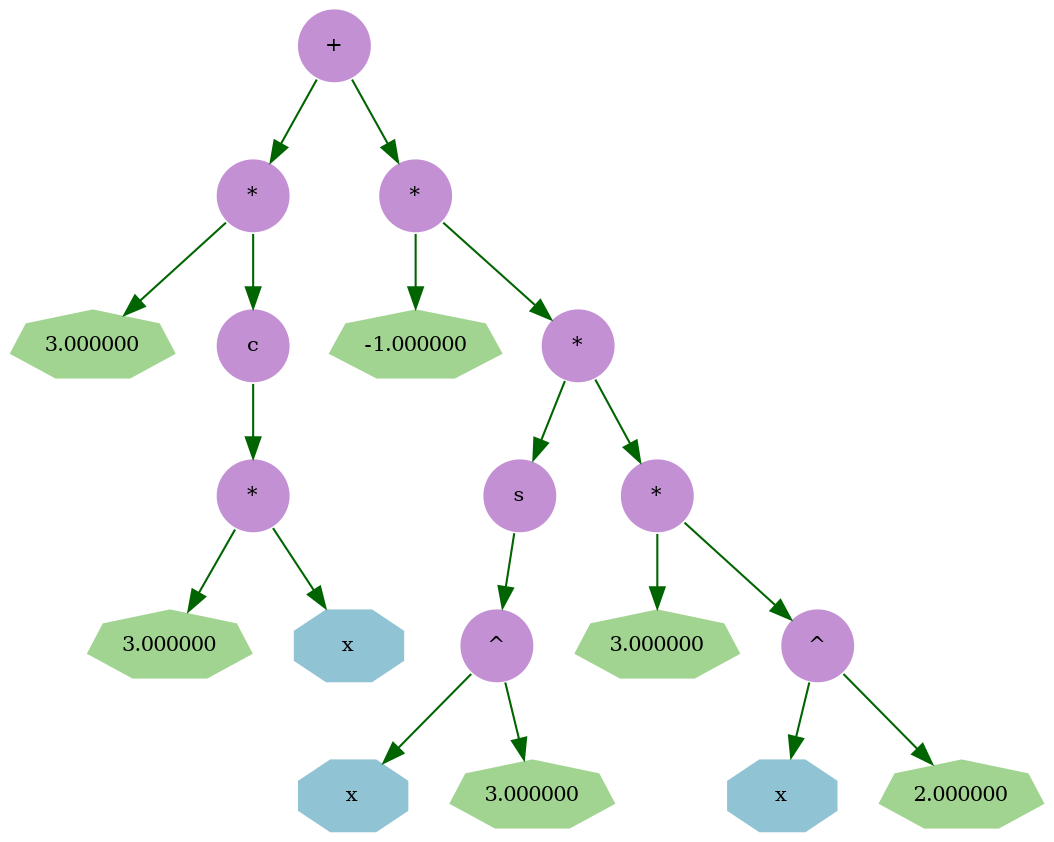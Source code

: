 digraph
{
node[shape = "septagon", color="darkgreen",fontsize=10, style="filled", fillcolor = "#9CC98D"];
edge[color="darkgreen",fontsize=12];
		hey0[label = "+", shape = "circle", color="white", style="filled", fillcolor = "#C390D4"];
		hey0->hey1;
		hey1[label = "*", shape = "circle", color="white", style="filled", fillcolor = "#C390D4"];
		hey1->hey2;
		hey2[label = "3.000000", shape = "septagon", color="white", style="filled", fillcolor = "#A1D490"];
		hey1->hey3;
		hey3[label = "c", shape = "circle", color="white", style="filled", fillcolor = "#C390D4"];
		hey3->hey4;
		hey4[label = "*", shape = "circle", color="white", style="filled", fillcolor = "#C390D4"];
		hey4->hey5;
		hey5[label = "3.000000", shape = "septagon", color="white", style="filled", fillcolor = "#A1D490"];
		hey4->hey6;
		hey6[label = "x", shape = "octagon", color="white", style="filled", fillcolor = "#90C3D4"];
		hey0->hey7;
		hey7[label = "*", shape = "circle", color="white", style="filled", fillcolor = "#C390D4"];
		hey7->hey8;
		hey8[label = "-1.000000", shape = "septagon", color="white", style="filled", fillcolor = "#A1D490"];
		hey7->hey9;
		hey9[label = "*", shape = "circle", color="white", style="filled", fillcolor = "#C390D4"];
		hey9->hey10;
		hey10[label = "s", shape = "circle", color="white", style="filled", fillcolor = "#C390D4"];
		hey10->hey11;
		hey11[label = "^", shape = "circle", color="white", style="filled", fillcolor = "#C390D4"];
		hey11->hey12;
		hey12[label = "x", shape = "octagon", color="white", style="filled", fillcolor = "#90C3D4"];
		hey11->hey13;
		hey13[label = "3.000000", shape = "septagon", color="white", style="filled", fillcolor = "#A1D490"];
		hey9->hey14;
		hey14[label = "*", shape = "circle", color="white", style="filled", fillcolor = "#C390D4"];
		hey14->hey15;
		hey15[label = "3.000000", shape = "septagon", color="white", style="filled", fillcolor = "#A1D490"];
		hey14->hey16;
		hey16[label = "^", shape = "circle", color="white", style="filled", fillcolor = "#C390D4"];
		hey16->hey17;
		hey17[label = "x", shape = "octagon", color="white", style="filled", fillcolor = "#90C3D4"];
		hey16->hey18;
		hey18[label = "2.000000", shape = "septagon", color="white", style="filled", fillcolor = "#A1D490"];
}